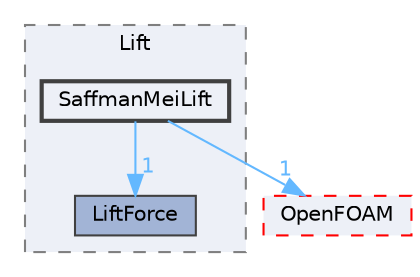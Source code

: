 digraph "src/lagrangian/intermediate/submodels/Kinematic/ParticleForces/Lift/SaffmanMeiLift"
{
 // LATEX_PDF_SIZE
  bgcolor="transparent";
  edge [fontname=Helvetica,fontsize=10,labelfontname=Helvetica,labelfontsize=10];
  node [fontname=Helvetica,fontsize=10,shape=box,height=0.2,width=0.4];
  compound=true
  subgraph clusterdir_6635d9aa68d59377dd7165d1393d2e30 {
    graph [ bgcolor="#edf0f7", pencolor="grey50", label="Lift", fontname=Helvetica,fontsize=10 style="filled,dashed", URL="dir_6635d9aa68d59377dd7165d1393d2e30.html",tooltip=""]
  dir_9a4a8342949d31bc44597bb8c0b2f489 [label="LiftForce", fillcolor="#a2b4d6", color="grey25", style="filled", URL="dir_9a4a8342949d31bc44597bb8c0b2f489.html",tooltip=""];
  dir_1525dba4c478d47cbeed0af8b4a124dd [label="SaffmanMeiLift", fillcolor="#edf0f7", color="grey25", style="filled,bold", URL="dir_1525dba4c478d47cbeed0af8b4a124dd.html",tooltip=""];
  }
  dir_c5473ff19b20e6ec4dfe5c310b3778a8 [label="OpenFOAM", fillcolor="#edf0f7", color="red", style="filled,dashed", URL="dir_c5473ff19b20e6ec4dfe5c310b3778a8.html",tooltip=""];
  dir_1525dba4c478d47cbeed0af8b4a124dd->dir_9a4a8342949d31bc44597bb8c0b2f489 [headlabel="1", labeldistance=1.5 headhref="dir_003391_002150.html" href="dir_003391_002150.html" color="steelblue1" fontcolor="steelblue1"];
  dir_1525dba4c478d47cbeed0af8b4a124dd->dir_c5473ff19b20e6ec4dfe5c310b3778a8 [headlabel="1", labeldistance=1.5 headhref="dir_003391_002695.html" href="dir_003391_002695.html" color="steelblue1" fontcolor="steelblue1"];
}
